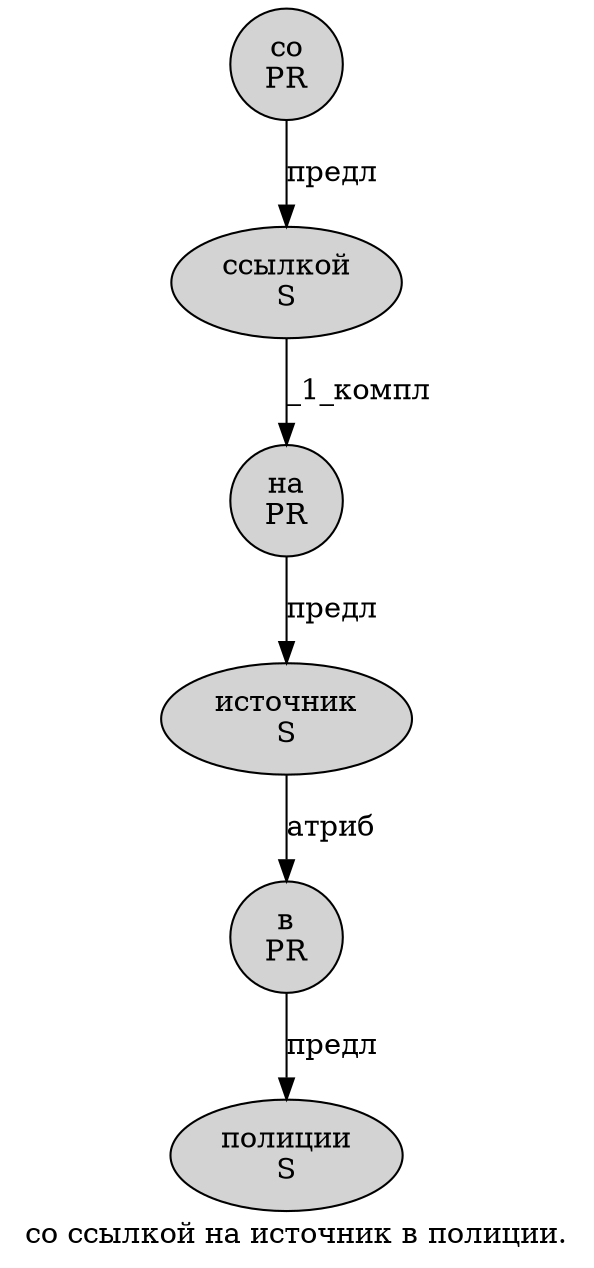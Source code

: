 digraph SENTENCE_1124 {
	graph [label="со ссылкой на источник в полиции."]
	node [style=filled]
		0 [label="со
PR" color="" fillcolor=lightgray penwidth=1 shape=ellipse]
		1 [label="ссылкой
S" color="" fillcolor=lightgray penwidth=1 shape=ellipse]
		2 [label="на
PR" color="" fillcolor=lightgray penwidth=1 shape=ellipse]
		3 [label="источник
S" color="" fillcolor=lightgray penwidth=1 shape=ellipse]
		4 [label="в
PR" color="" fillcolor=lightgray penwidth=1 shape=ellipse]
		5 [label="полиции
S" color="" fillcolor=lightgray penwidth=1 shape=ellipse]
			2 -> 3 [label="предл"]
			3 -> 4 [label="атриб"]
			0 -> 1 [label="предл"]
			1 -> 2 [label="_1_компл"]
			4 -> 5 [label="предл"]
}